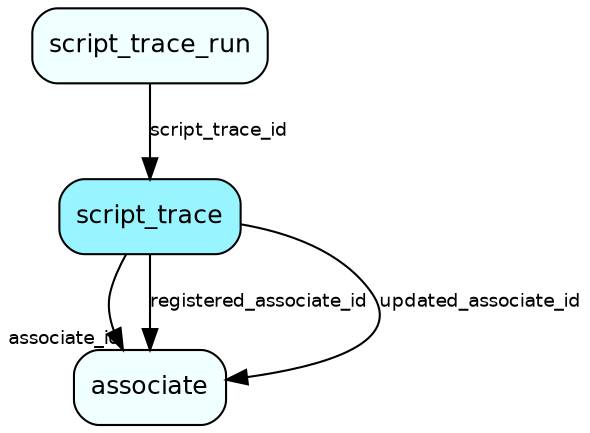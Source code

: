 digraph script_trace  {
node [shape = box style="rounded, filled" fontname = "Helvetica" fontsize = "12" ]
edge [fontname = "Helvetica" fontsize = "9"]

script_trace[fillcolor = "cadetblue1"]
associate[fillcolor = "azure1"]
script_trace_run[fillcolor = "azure1"]
script_trace -> associate [headlabel = "associate_id"]
script_trace -> associate [label = "registered_associate_id"]
script_trace -> associate [label = "updated_associate_id"]
script_trace_run -> script_trace [label = "script_trace_id"]
}
